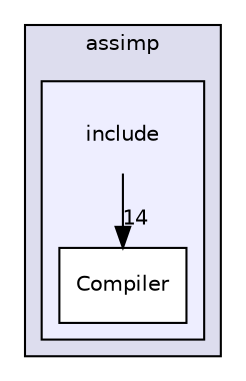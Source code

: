 digraph "include/assimp/include" {
  compound=true
  node [ fontsize="10", fontname="Helvetica"];
  edge [ labelfontsize="10", labelfontname="Helvetica"];
  subgraph clusterdir_2a3ab8ae23d2cffc0bffa70c4703d52b {
    graph [ bgcolor="#ddddee", pencolor="black", label="assimp" fontname="Helvetica", fontsize="10", URL="dir_2a3ab8ae23d2cffc0bffa70c4703d52b.html"]
  subgraph clusterdir_775f47f696c8e1c7e288eb84d9156930 {
    graph [ bgcolor="#eeeeff", pencolor="black", label="" URL="dir_775f47f696c8e1c7e288eb84d9156930.html"];
    dir_775f47f696c8e1c7e288eb84d9156930 [shape=plaintext label="include"];
    dir_5da2a656afadae239da10cb18e8ea97a [shape=box label="Compiler" color="black" fillcolor="white" style="filled" URL="dir_5da2a656afadae239da10cb18e8ea97a.html"];
  }
  }
  dir_775f47f696c8e1c7e288eb84d9156930->dir_5da2a656afadae239da10cb18e8ea97a [headlabel="14", labeldistance=1.5 headhref="dir_000002_000004.html"];
}
